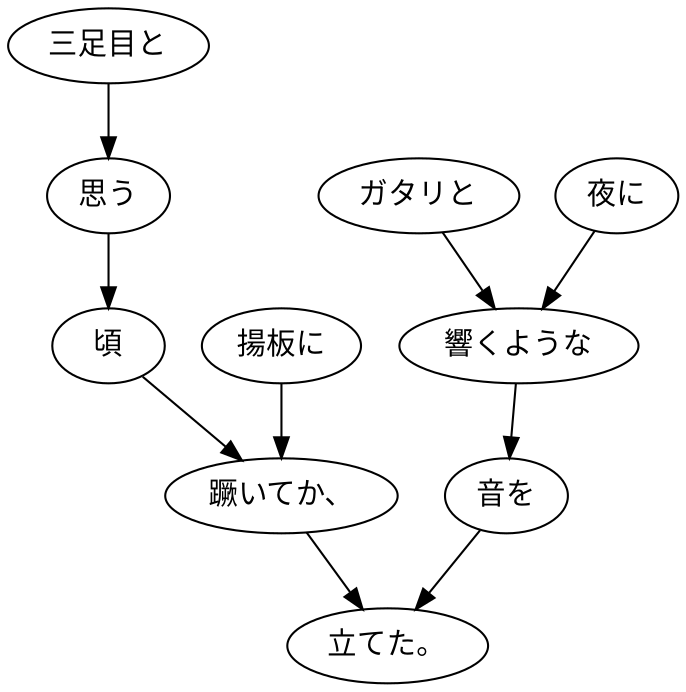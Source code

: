 digraph graph2724 {
	node0 [label="三足目と"];
	node1 [label="思う"];
	node2 [label="頃"];
	node3 [label="揚板に"];
	node4 [label="蹶いてか、"];
	node5 [label="ガタリと"];
	node6 [label="夜に"];
	node7 [label="響くような"];
	node8 [label="音を"];
	node9 [label="立てた。"];
	node0 -> node1;
	node1 -> node2;
	node2 -> node4;
	node3 -> node4;
	node4 -> node9;
	node5 -> node7;
	node6 -> node7;
	node7 -> node8;
	node8 -> node9;
}
